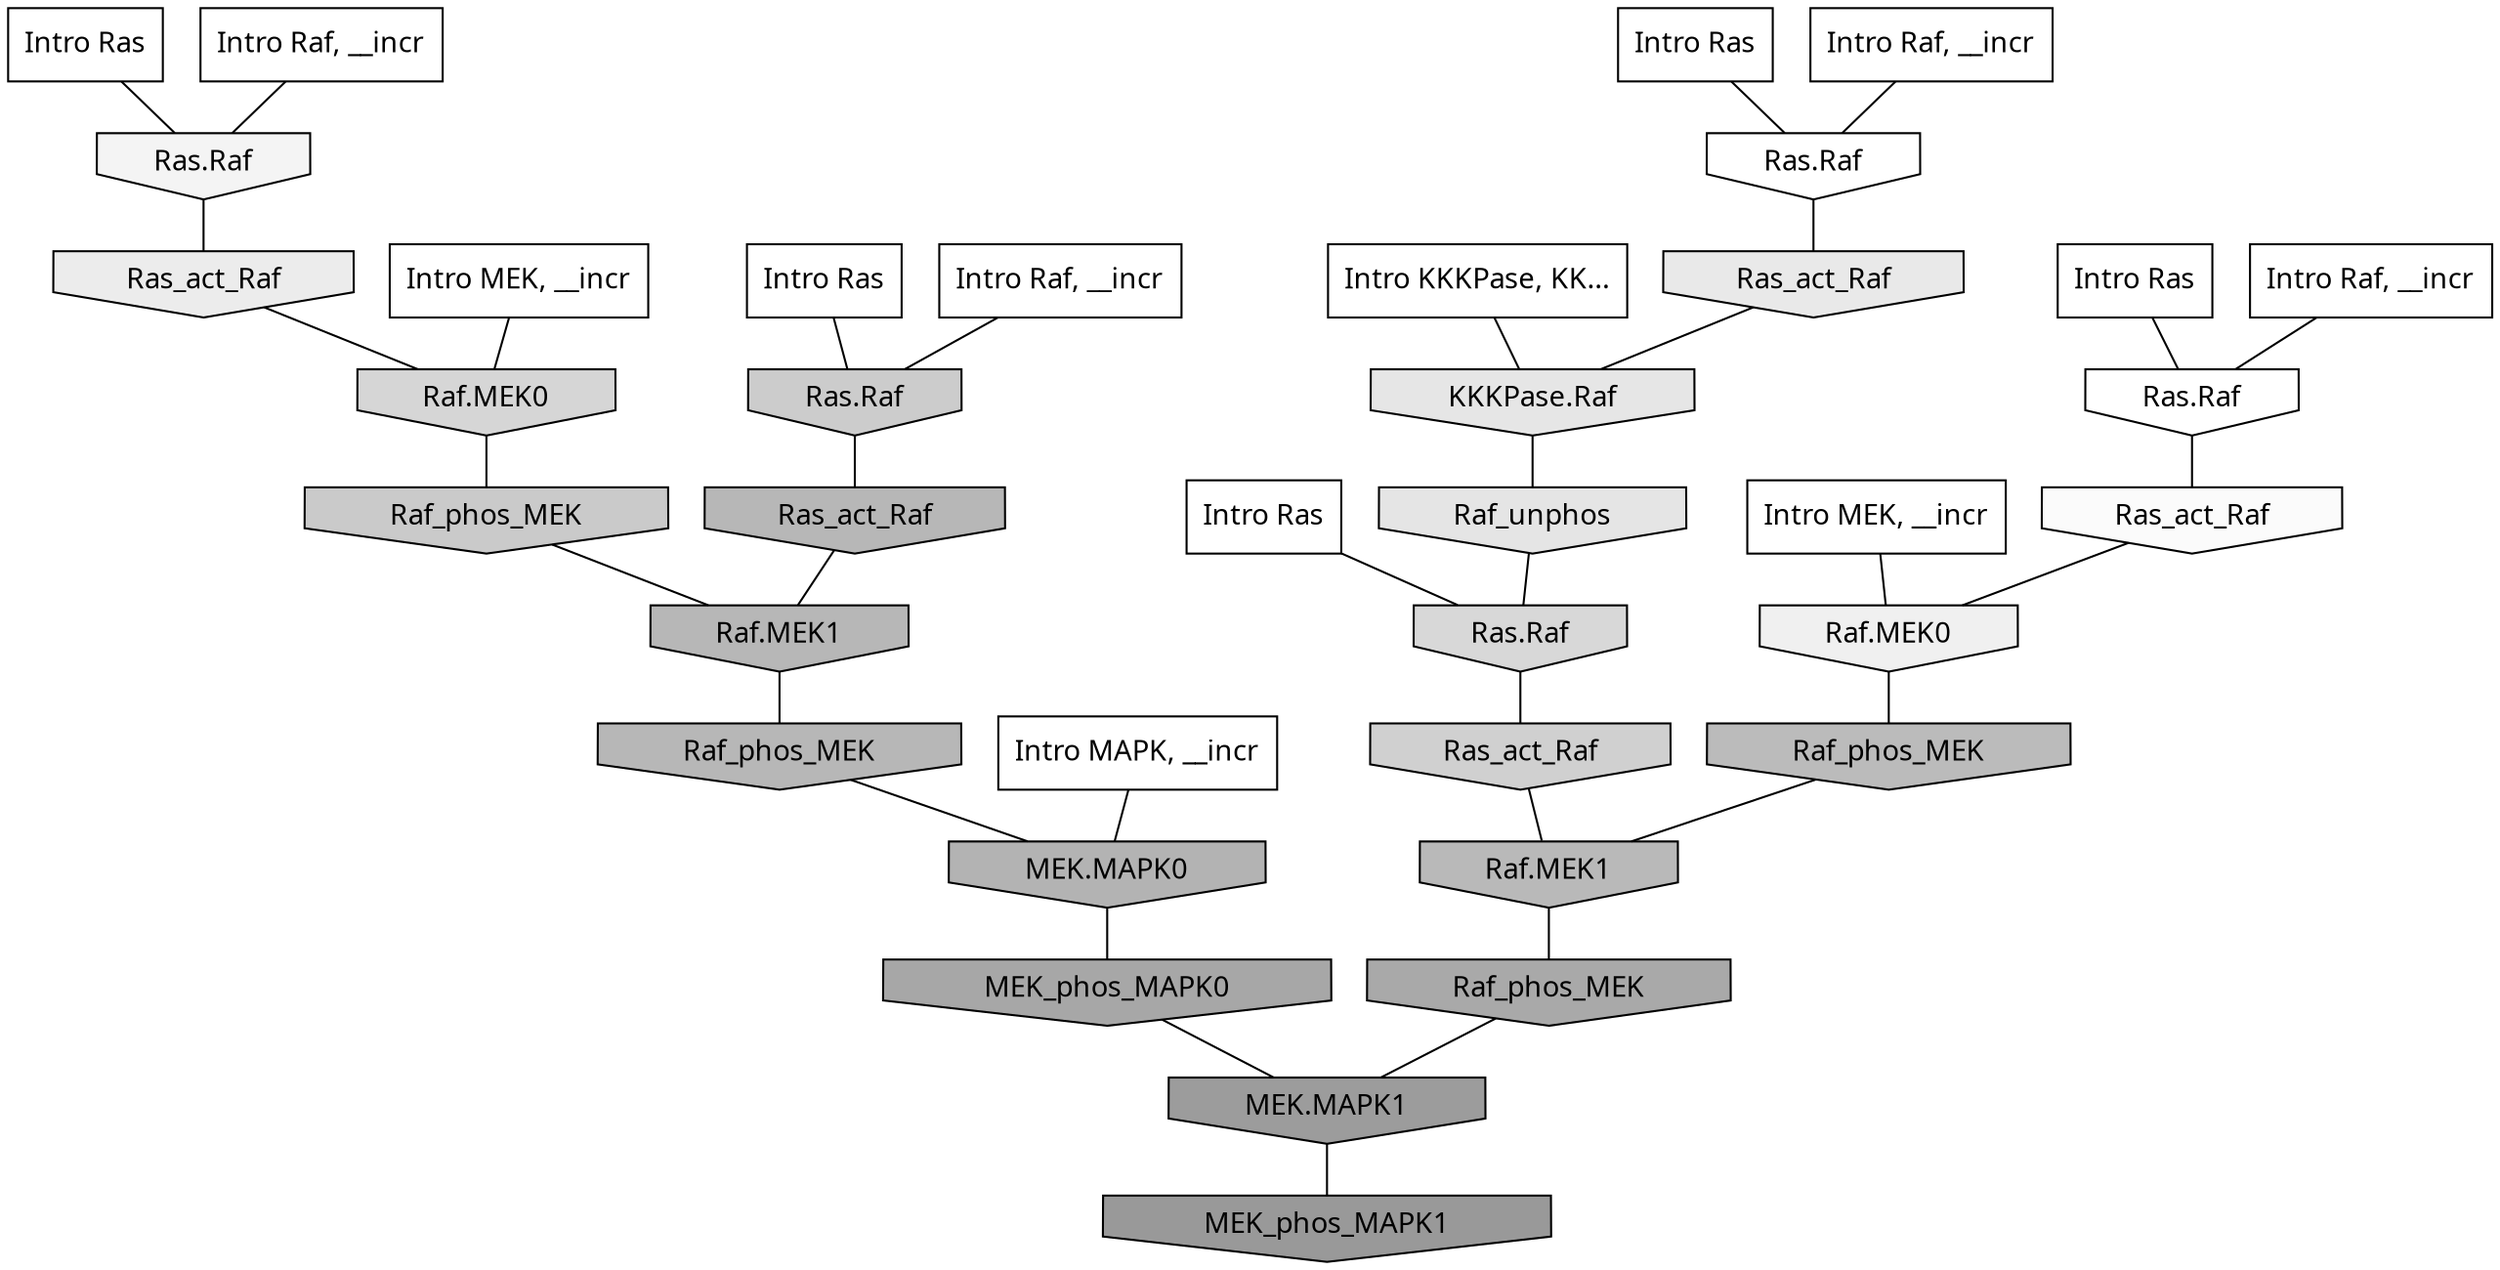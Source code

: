 digraph G{
  rankdir="TB";
  ranksep=0.30;
  node [fontname="CMU Serif"];
  edge [fontname="CMU Serif"];
  
  10 [label="Intro Ras", shape=rectangle, style=filled, fillcolor="0.000 0.000 1.000"]
  
  13 [label="Intro Ras", shape=rectangle, style=filled, fillcolor="0.000 0.000 1.000"]
  
  60 [label="Intro Ras", shape=rectangle, style=filled, fillcolor="0.000 0.000 1.000"]
  
  75 [label="Intro Ras", shape=rectangle, style=filled, fillcolor="0.000 0.000 1.000"]
  
  78 [label="Intro Ras", shape=rectangle, style=filled, fillcolor="0.000 0.000 1.000"]
  
  133 [label="Intro Raf, __incr", shape=rectangle, style=filled, fillcolor="0.000 0.000 1.000"]
  
  158 [label="Intro Raf, __incr", shape=rectangle, style=filled, fillcolor="0.000 0.000 1.000"]
  
  391 [label="Intro Raf, __incr", shape=rectangle, style=filled, fillcolor="0.000 0.000 1.000"]
  
  975 [label="Intro Raf, __incr", shape=rectangle, style=filled, fillcolor="0.000 0.000 1.000"]
  
  1531 [label="Intro MEK, __incr", shape=rectangle, style=filled, fillcolor="0.000 0.000 1.000"]
  
  2004 [label="Intro MEK, __incr", shape=rectangle, style=filled, fillcolor="0.000 0.000 1.000"]
  
  2832 [label="Intro MAPK, __incr", shape=rectangle, style=filled, fillcolor="0.000 0.000 1.000"]
  
  3190 [label="Intro KKKPase, KK...", shape=rectangle, style=filled, fillcolor="0.000 0.000 1.000"]
  
  3204 [label="Ras.Raf", shape=invhouse, style=filled, fillcolor="0.000 0.000 1.000"]
  
  3288 [label="Ras.Raf", shape=invhouse, style=filled, fillcolor="0.000 0.000 1.000"]
  
  3408 [label="Ras_act_Raf", shape=invhouse, style=filled, fillcolor="0.000 0.000 0.984"]
  
  3583 [label="Ras.Raf", shape=invhouse, style=filled, fillcolor="0.000 0.000 0.956"]
  
  3756 [label="Raf.MEK0", shape=invhouse, style=filled, fillcolor="0.000 0.000 0.938"]
  
  3948 [label="Ras_act_Raf", shape=invhouse, style=filled, fillcolor="0.000 0.000 0.923"]
  
  4109 [label="Ras_act_Raf", shape=invhouse, style=filled, fillcolor="0.000 0.000 0.912"]
  
  4245 [label="KKKPase.Raf", shape=invhouse, style=filled, fillcolor="0.000 0.000 0.902"]
  
  4309 [label="Raf_unphos", shape=invhouse, style=filled, fillcolor="0.000 0.000 0.896"]
  
  5064 [label="Ras.Raf", shape=invhouse, style=filled, fillcolor="0.000 0.000 0.845"]
  
  5206 [label="Raf.MEK0", shape=invhouse, style=filled, fillcolor="0.000 0.000 0.836"]
  
  5557 [label="Ras_act_Raf", shape=invhouse, style=filled, fillcolor="0.000 0.000 0.814"]
  
  5893 [label="Ras.Raf", shape=invhouse, style=filled, fillcolor="0.000 0.000 0.797"]
  
  5973 [label="Raf_phos_MEK", shape=invhouse, style=filled, fillcolor="0.000 0.000 0.792"]
  
  7408 [label="Raf_phos_MEK", shape=invhouse, style=filled, fillcolor="0.000 0.000 0.732"]
  
  7672 [label="Raf.MEK1", shape=invhouse, style=filled, fillcolor="0.000 0.000 0.723"]
  
  7850 [label="Ras_act_Raf", shape=invhouse, style=filled, fillcolor="0.000 0.000 0.717"]
  
  7852 [label="Raf.MEK1", shape=invhouse, style=filled, fillcolor="0.000 0.000 0.717"]
  
  7904 [label="Raf_phos_MEK", shape=invhouse, style=filled, fillcolor="0.000 0.000 0.715"]
  
  8384 [label="MEK.MAPK0", shape=invhouse, style=filled, fillcolor="0.000 0.000 0.700"]
  
  9673 [label="Raf_phos_MEK", shape=invhouse, style=filled, fillcolor="0.000 0.000 0.663"]
  
  10027 [label="MEK_phos_MAPK0", shape=invhouse, style=filled, fillcolor="0.000 0.000 0.655"]
  
  12089 [label="MEK.MAPK1", shape=invhouse, style=filled, fillcolor="0.000 0.000 0.612"]
  
  12792 [label="MEK_phos_MAPK1", shape=invhouse, style=filled, fillcolor="0.000 0.000 0.600"]
  
  
  12089 -> 12792 [dir=none, color="0.000 0.000 0.000"] 
  10027 -> 12089 [dir=none, color="0.000 0.000 0.000"] 
  9673 -> 12089 [dir=none, color="0.000 0.000 0.000"] 
  8384 -> 10027 [dir=none, color="0.000 0.000 0.000"] 
  7904 -> 8384 [dir=none, color="0.000 0.000 0.000"] 
  7852 -> 7904 [dir=none, color="0.000 0.000 0.000"] 
  7850 -> 7852 [dir=none, color="0.000 0.000 0.000"] 
  7672 -> 9673 [dir=none, color="0.000 0.000 0.000"] 
  7408 -> 7672 [dir=none, color="0.000 0.000 0.000"] 
  5973 -> 7852 [dir=none, color="0.000 0.000 0.000"] 
  5893 -> 7850 [dir=none, color="0.000 0.000 0.000"] 
  5557 -> 7672 [dir=none, color="0.000 0.000 0.000"] 
  5206 -> 5973 [dir=none, color="0.000 0.000 0.000"] 
  5064 -> 5557 [dir=none, color="0.000 0.000 0.000"] 
  4309 -> 5064 [dir=none, color="0.000 0.000 0.000"] 
  4245 -> 4309 [dir=none, color="0.000 0.000 0.000"] 
  4109 -> 4245 [dir=none, color="0.000 0.000 0.000"] 
  3948 -> 5206 [dir=none, color="0.000 0.000 0.000"] 
  3756 -> 7408 [dir=none, color="0.000 0.000 0.000"] 
  3583 -> 3948 [dir=none, color="0.000 0.000 0.000"] 
  3408 -> 3756 [dir=none, color="0.000 0.000 0.000"] 
  3288 -> 3408 [dir=none, color="0.000 0.000 0.000"] 
  3204 -> 4109 [dir=none, color="0.000 0.000 0.000"] 
  3190 -> 4245 [dir=none, color="0.000 0.000 0.000"] 
  2832 -> 8384 [dir=none, color="0.000 0.000 0.000"] 
  2004 -> 3756 [dir=none, color="0.000 0.000 0.000"] 
  1531 -> 5206 [dir=none, color="0.000 0.000 0.000"] 
  975 -> 3583 [dir=none, color="0.000 0.000 0.000"] 
  391 -> 5893 [dir=none, color="0.000 0.000 0.000"] 
  158 -> 3204 [dir=none, color="0.000 0.000 0.000"] 
  133 -> 3288 [dir=none, color="0.000 0.000 0.000"] 
  78 -> 3288 [dir=none, color="0.000 0.000 0.000"] 
  75 -> 3204 [dir=none, color="0.000 0.000 0.000"] 
  60 -> 5893 [dir=none, color="0.000 0.000 0.000"] 
  13 -> 5064 [dir=none, color="0.000 0.000 0.000"] 
  10 -> 3583 [dir=none, color="0.000 0.000 0.000"] 
  
  }
